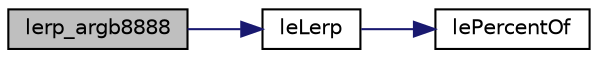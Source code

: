digraph "lerp_argb8888"
{
 // LATEX_PDF_SIZE
  edge [fontname="Helvetica",fontsize="10",labelfontname="Helvetica",labelfontsize="10"];
  node [fontname="Helvetica",fontsize="10",shape=record];
  rankdir="LR";
  Node1 [label="lerp_argb8888",height=0.2,width=0.4,color="black", fillcolor="grey75", style="filled", fontcolor="black",tooltip=" "];
  Node1 -> Node2 [color="midnightblue",fontsize="10",style="solid",fontname="Helvetica"];
  Node2 [label="leLerp",height=0.2,width=0.4,color="black", fillcolor="white", style="filled",URL="$legato__math_8c.html#a0ae4ff7cc3174a0c39976874a180e263",tooltip=" "];
  Node2 -> Node3 [color="midnightblue",fontsize="10",style="solid",fontname="Helvetica"];
  Node3 [label="lePercentOf",height=0.2,width=0.4,color="black", fillcolor="white", style="filled",URL="$legato__math_8c.html#ae238ed9879981ecead3774ac347b1e38",tooltip=" "];
}
